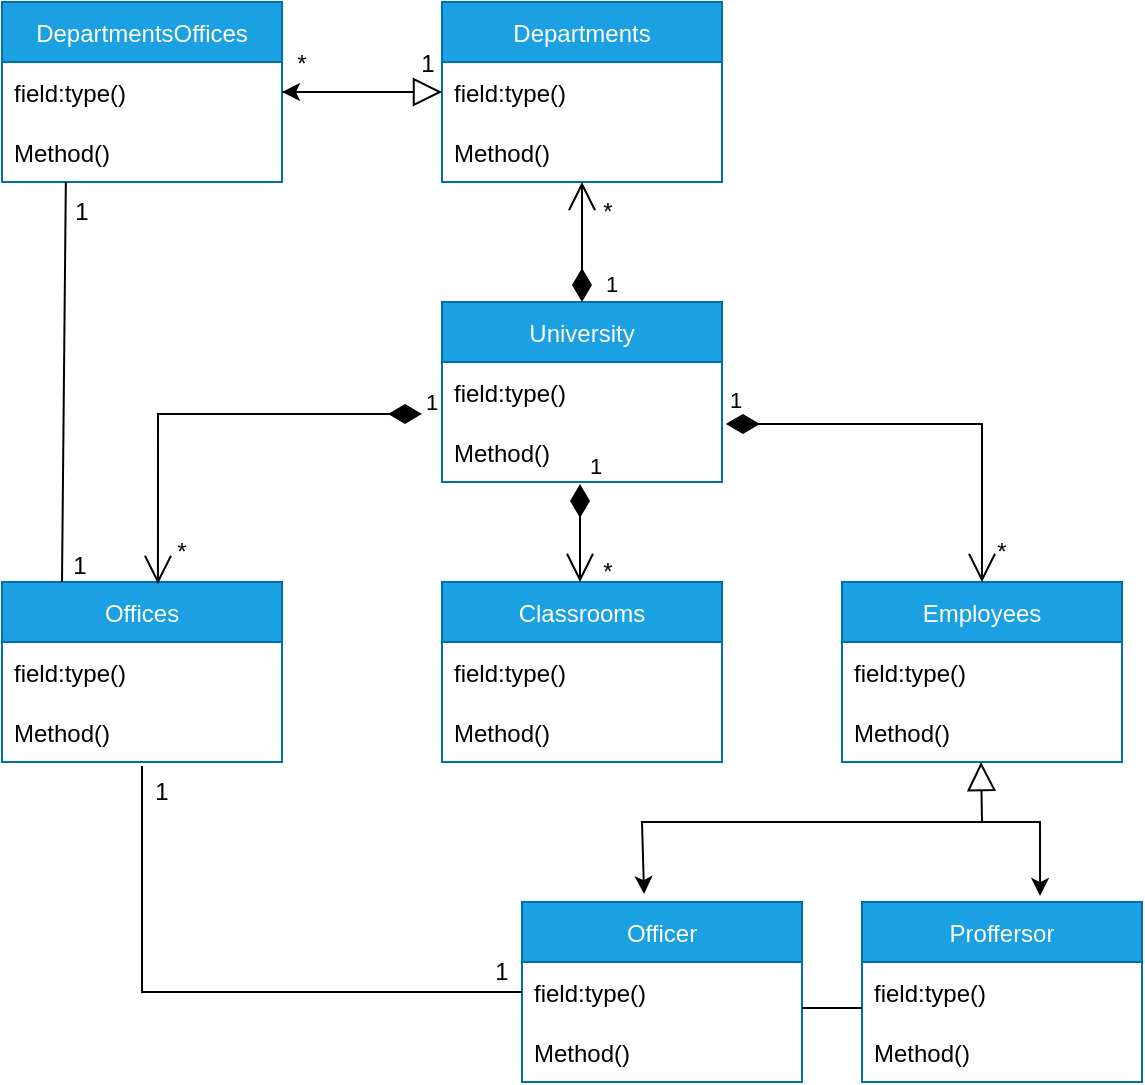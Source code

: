 <mxfile version="16.2.7" type="device"><diagram id="bQinzkaWXAr9fzlt8FIC" name="Page-1"><mxGraphModel dx="1292" dy="566" grid="1" gridSize="10" guides="1" tooltips="1" connect="1" arrows="1" fold="1" page="1" pageScale="1" pageWidth="827" pageHeight="1169" math="0" shadow="0"><root><mxCell id="0"/><mxCell id="1" parent="0"/><mxCell id="AeReGkcyPuxEnW992PUx-8" value="University" style="swimlane;fontStyle=0;childLayout=stackLayout;horizontal=1;startSize=30;horizontalStack=0;resizeParent=1;resizeParentMax=0;resizeLast=0;collapsible=1;marginBottom=0;fillColor=#1ba1e2;strokeColor=#006EAF;fontColor=#ffffff;" vertex="1" parent="1"><mxGeometry x="300" y="180" width="140" height="90" as="geometry"><mxRectangle x="474" y="184" width="50" height="30" as="alternateBounds"/></mxGeometry></mxCell><mxCell id="AeReGkcyPuxEnW992PUx-9" value="field:type()" style="text;strokeColor=none;fillColor=none;align=left;verticalAlign=middle;spacingLeft=4;spacingRight=4;overflow=hidden;points=[[0,0.5],[1,0.5]];portConstraint=eastwest;rotatable=0;" vertex="1" parent="AeReGkcyPuxEnW992PUx-8"><mxGeometry y="30" width="140" height="30" as="geometry"/></mxCell><mxCell id="AeReGkcyPuxEnW992PUx-11" value="Method()" style="text;strokeColor=none;fillColor=none;align=left;verticalAlign=middle;spacingLeft=4;spacingRight=4;overflow=hidden;points=[[0,0.5],[1,0.5]];portConstraint=eastwest;rotatable=0;" vertex="1" parent="AeReGkcyPuxEnW992PUx-8"><mxGeometry y="60" width="140" height="30" as="geometry"/></mxCell><mxCell id="AeReGkcyPuxEnW992PUx-12" value="Classrooms" style="swimlane;fontStyle=0;childLayout=stackLayout;horizontal=1;startSize=30;horizontalStack=0;resizeParent=1;resizeParentMax=0;resizeLast=0;collapsible=1;marginBottom=0;fillColor=#1ba1e2;fontColor=#ffffff;strokeColor=#006EAF;" vertex="1" parent="1"><mxGeometry x="300" y="320" width="140" height="90" as="geometry"><mxRectangle x="474" y="184" width="50" height="30" as="alternateBounds"/></mxGeometry></mxCell><mxCell id="AeReGkcyPuxEnW992PUx-13" value="field:type()" style="text;strokeColor=none;fillColor=none;align=left;verticalAlign=middle;spacingLeft=4;spacingRight=4;overflow=hidden;points=[[0,0.5],[1,0.5]];portConstraint=eastwest;rotatable=0;" vertex="1" parent="AeReGkcyPuxEnW992PUx-12"><mxGeometry y="30" width="140" height="30" as="geometry"/></mxCell><mxCell id="AeReGkcyPuxEnW992PUx-14" value="Method()" style="text;strokeColor=none;fillColor=none;align=left;verticalAlign=middle;spacingLeft=4;spacingRight=4;overflow=hidden;points=[[0,0.5],[1,0.5]];portConstraint=eastwest;rotatable=0;" vertex="1" parent="AeReGkcyPuxEnW992PUx-12"><mxGeometry y="60" width="140" height="30" as="geometry"/></mxCell><mxCell id="AeReGkcyPuxEnW992PUx-15" value="Offices" style="swimlane;fontStyle=0;childLayout=stackLayout;horizontal=1;startSize=30;horizontalStack=0;resizeParent=1;resizeParentMax=0;resizeLast=0;collapsible=1;marginBottom=0;fillColor=#1ba1e2;fontColor=#ffffff;strokeColor=#006EAF;" vertex="1" parent="1"><mxGeometry x="80" y="320" width="140" height="90" as="geometry"><mxRectangle x="474" y="184" width="50" height="30" as="alternateBounds"/></mxGeometry></mxCell><mxCell id="AeReGkcyPuxEnW992PUx-16" value="field:type()" style="text;strokeColor=none;fillColor=none;align=left;verticalAlign=middle;spacingLeft=4;spacingRight=4;overflow=hidden;points=[[0,0.5],[1,0.5]];portConstraint=eastwest;rotatable=0;" vertex="1" parent="AeReGkcyPuxEnW992PUx-15"><mxGeometry y="30" width="140" height="30" as="geometry"/></mxCell><mxCell id="AeReGkcyPuxEnW992PUx-17" value="Method()" style="text;strokeColor=none;fillColor=none;align=left;verticalAlign=middle;spacingLeft=4;spacingRight=4;overflow=hidden;points=[[0,0.5],[1,0.5]];portConstraint=eastwest;rotatable=0;" vertex="1" parent="AeReGkcyPuxEnW992PUx-15"><mxGeometry y="60" width="140" height="30" as="geometry"/></mxCell><mxCell id="AeReGkcyPuxEnW992PUx-18" value="Departments" style="swimlane;fontStyle=0;childLayout=stackLayout;horizontal=1;startSize=30;horizontalStack=0;resizeParent=1;resizeParentMax=0;resizeLast=0;collapsible=1;marginBottom=0;fillColor=#1ba1e2;fontColor=#ffffff;strokeColor=#006EAF;" vertex="1" parent="1"><mxGeometry x="300" y="30" width="140" height="90" as="geometry"><mxRectangle x="474" y="184" width="50" height="30" as="alternateBounds"/></mxGeometry></mxCell><mxCell id="AeReGkcyPuxEnW992PUx-19" value="field:type()" style="text;strokeColor=none;fillColor=none;align=left;verticalAlign=middle;spacingLeft=4;spacingRight=4;overflow=hidden;points=[[0,0.5],[1,0.5]];portConstraint=eastwest;rotatable=0;" vertex="1" parent="AeReGkcyPuxEnW992PUx-18"><mxGeometry y="30" width="140" height="30" as="geometry"/></mxCell><mxCell id="AeReGkcyPuxEnW992PUx-20" value="Method()" style="text;strokeColor=none;fillColor=none;align=left;verticalAlign=middle;spacingLeft=4;spacingRight=4;overflow=hidden;points=[[0,0.5],[1,0.5]];portConstraint=eastwest;rotatable=0;" vertex="1" parent="AeReGkcyPuxEnW992PUx-18"><mxGeometry y="60" width="140" height="30" as="geometry"/></mxCell><mxCell id="AeReGkcyPuxEnW992PUx-21" value="Employees" style="swimlane;fontStyle=0;childLayout=stackLayout;horizontal=1;startSize=30;horizontalStack=0;resizeParent=1;resizeParentMax=0;resizeLast=0;collapsible=1;marginBottom=0;fillColor=#1ba1e2;fontColor=#ffffff;strokeColor=#006EAF;" vertex="1" parent="1"><mxGeometry x="500" y="320" width="140" height="90" as="geometry"><mxRectangle x="474" y="184" width="50" height="30" as="alternateBounds"/></mxGeometry></mxCell><mxCell id="AeReGkcyPuxEnW992PUx-22" value="field:type()" style="text;strokeColor=none;fillColor=none;align=left;verticalAlign=middle;spacingLeft=4;spacingRight=4;overflow=hidden;points=[[0,0.5],[1,0.5]];portConstraint=eastwest;rotatable=0;" vertex="1" parent="AeReGkcyPuxEnW992PUx-21"><mxGeometry y="30" width="140" height="30" as="geometry"/></mxCell><mxCell id="AeReGkcyPuxEnW992PUx-23" value="Method()" style="text;strokeColor=none;fillColor=none;align=left;verticalAlign=middle;spacingLeft=4;spacingRight=4;overflow=hidden;points=[[0,0.5],[1,0.5]];portConstraint=eastwest;rotatable=0;" vertex="1" parent="AeReGkcyPuxEnW992PUx-21"><mxGeometry y="60" width="140" height="30" as="geometry"/></mxCell><mxCell id="AeReGkcyPuxEnW992PUx-24" value="Officer" style="swimlane;fontStyle=0;childLayout=stackLayout;horizontal=1;startSize=30;horizontalStack=0;resizeParent=1;resizeParentMax=0;resizeLast=0;collapsible=1;marginBottom=0;fillColor=#1ba1e2;fontColor=#ffffff;strokeColor=#006EAF;" vertex="1" parent="1"><mxGeometry x="340" y="480" width="140" height="90" as="geometry"><mxRectangle x="474" y="184" width="50" height="30" as="alternateBounds"/></mxGeometry></mxCell><mxCell id="AeReGkcyPuxEnW992PUx-25" value="field:type()" style="text;strokeColor=none;fillColor=none;align=left;verticalAlign=middle;spacingLeft=4;spacingRight=4;overflow=hidden;points=[[0,0.5],[1,0.5]];portConstraint=eastwest;rotatable=0;" vertex="1" parent="AeReGkcyPuxEnW992PUx-24"><mxGeometry y="30" width="140" height="30" as="geometry"/></mxCell><mxCell id="AeReGkcyPuxEnW992PUx-26" value="Method()" style="text;strokeColor=none;fillColor=none;align=left;verticalAlign=middle;spacingLeft=4;spacingRight=4;overflow=hidden;points=[[0,0.5],[1,0.5]];portConstraint=eastwest;rotatable=0;" vertex="1" parent="AeReGkcyPuxEnW992PUx-24"><mxGeometry y="60" width="140" height="30" as="geometry"/></mxCell><mxCell id="AeReGkcyPuxEnW992PUx-27" value="Proffersor" style="swimlane;fontStyle=0;childLayout=stackLayout;horizontal=1;startSize=30;horizontalStack=0;resizeParent=1;resizeParentMax=0;resizeLast=0;collapsible=1;marginBottom=0;fillColor=#1ba1e2;fontColor=#ffffff;strokeColor=#006EAF;" vertex="1" parent="1"><mxGeometry x="510" y="480" width="140" height="90" as="geometry"><mxRectangle x="474" y="184" width="50" height="30" as="alternateBounds"/></mxGeometry></mxCell><mxCell id="AeReGkcyPuxEnW992PUx-28" value="field:type()" style="text;strokeColor=none;fillColor=none;align=left;verticalAlign=middle;spacingLeft=4;spacingRight=4;overflow=hidden;points=[[0,0.5],[1,0.5]];portConstraint=eastwest;rotatable=0;" vertex="1" parent="AeReGkcyPuxEnW992PUx-27"><mxGeometry y="30" width="140" height="30" as="geometry"/></mxCell><mxCell id="AeReGkcyPuxEnW992PUx-29" value="Method()" style="text;strokeColor=none;fillColor=none;align=left;verticalAlign=middle;spacingLeft=4;spacingRight=4;overflow=hidden;points=[[0,0.5],[1,0.5]];portConstraint=eastwest;rotatable=0;" vertex="1" parent="AeReGkcyPuxEnW992PUx-27"><mxGeometry y="60" width="140" height="30" as="geometry"/></mxCell><mxCell id="AeReGkcyPuxEnW992PUx-30" value="1" style="endArrow=open;html=1;endSize=12;startArrow=diamondThin;startSize=14;startFill=1;edgeStyle=orthogonalEdgeStyle;align=left;verticalAlign=bottom;rounded=0;exitX=0.493;exitY=1.033;exitDx=0;exitDy=0;exitPerimeter=0;" edge="1" parent="1" source="AeReGkcyPuxEnW992PUx-11"><mxGeometry x="-1" y="3" relative="1" as="geometry"><mxPoint x="180" y="400" as="sourcePoint"/><mxPoint x="369" y="320" as="targetPoint"/></mxGeometry></mxCell><mxCell id="AeReGkcyPuxEnW992PUx-31" value="1" style="endArrow=open;html=1;endSize=12;startArrow=diamondThin;startSize=14;startFill=1;edgeStyle=orthogonalEdgeStyle;align=left;verticalAlign=bottom;rounded=0;entryX=0.557;entryY=0.011;entryDx=0;entryDy=0;entryPerimeter=0;" edge="1" parent="1" target="AeReGkcyPuxEnW992PUx-15"><mxGeometry x="-1" y="3" relative="1" as="geometry"><mxPoint x="290" y="236" as="sourcePoint"/><mxPoint x="260" y="250" as="targetPoint"/><Array as="points"><mxPoint x="158" y="236"/></Array></mxGeometry></mxCell><mxCell id="AeReGkcyPuxEnW992PUx-33" value="1" style="endArrow=open;html=1;endSize=12;startArrow=diamondThin;startSize=14;startFill=1;edgeStyle=orthogonalEdgeStyle;align=left;verticalAlign=bottom;rounded=0;entryX=0.5;entryY=0;entryDx=0;entryDy=0;exitX=1.014;exitY=0.033;exitDx=0;exitDy=0;exitPerimeter=0;" edge="1" parent="1" source="AeReGkcyPuxEnW992PUx-11" target="AeReGkcyPuxEnW992PUx-21"><mxGeometry x="-1" y="3" relative="1" as="geometry"><mxPoint x="180" y="400" as="sourcePoint"/><mxPoint x="340" y="400" as="targetPoint"/><Array as="points"><mxPoint x="570" y="241"/></Array></mxGeometry></mxCell><mxCell id="AeReGkcyPuxEnW992PUx-37" value="DepartmentsOffices" style="swimlane;fontStyle=0;childLayout=stackLayout;horizontal=1;startSize=30;horizontalStack=0;resizeParent=1;resizeParentMax=0;resizeLast=0;collapsible=1;marginBottom=0;fillColor=#1ba1e2;fontColor=#ffffff;strokeColor=#006EAF;" vertex="1" parent="1"><mxGeometry x="80" y="30" width="140" height="90" as="geometry"><mxRectangle x="474" y="184" width="50" height="30" as="alternateBounds"/></mxGeometry></mxCell><mxCell id="AeReGkcyPuxEnW992PUx-38" value="field:type()" style="text;strokeColor=none;fillColor=none;align=left;verticalAlign=middle;spacingLeft=4;spacingRight=4;overflow=hidden;points=[[0,0.5],[1,0.5]];portConstraint=eastwest;rotatable=0;" vertex="1" parent="AeReGkcyPuxEnW992PUx-37"><mxGeometry y="30" width="140" height="30" as="geometry"/></mxCell><mxCell id="AeReGkcyPuxEnW992PUx-39" value="Method()" style="text;strokeColor=none;fillColor=none;align=left;verticalAlign=middle;spacingLeft=4;spacingRight=4;overflow=hidden;points=[[0,0.5],[1,0.5]];portConstraint=eastwest;rotatable=0;" vertex="1" parent="AeReGkcyPuxEnW992PUx-37"><mxGeometry y="60" width="140" height="30" as="geometry"/></mxCell><mxCell id="AeReGkcyPuxEnW992PUx-40" value="" style="endArrow=block;endFill=0;endSize=12;html=1;rounded=0;entryX=0;entryY=0.5;entryDx=0;entryDy=0;exitX=1;exitY=0.5;exitDx=0;exitDy=0;strokeWidth=1;jumpSize=11;" edge="1" parent="1" source="AeReGkcyPuxEnW992PUx-38" target="AeReGkcyPuxEnW992PUx-19"><mxGeometry width="160" relative="1" as="geometry"><mxPoint x="170" y="530" as="sourcePoint"/><mxPoint x="260" y="450" as="targetPoint"/><Array as="points"/></mxGeometry></mxCell><mxCell id="AeReGkcyPuxEnW992PUx-41" value="" style="endArrow=classic;html=1;rounded=0;strokeWidth=1;jumpSize=11;entryX=1;entryY=0.5;entryDx=0;entryDy=0;" edge="1" parent="1" target="AeReGkcyPuxEnW992PUx-38"><mxGeometry width="50" height="50" relative="1" as="geometry"><mxPoint x="270" y="75" as="sourcePoint"/><mxPoint x="290" y="380" as="targetPoint"/></mxGeometry></mxCell><mxCell id="AeReGkcyPuxEnW992PUx-42" value="" style="endArrow=block;endFill=0;endSize=12;html=1;rounded=0;entryX=0;entryY=0.5;entryDx=0;entryDy=0;strokeWidth=1;jumpSize=11;" edge="1" parent="1"><mxGeometry width="160" relative="1" as="geometry"><mxPoint x="570" y="440" as="sourcePoint"/><mxPoint x="569.5" y="410" as="targetPoint"/><Array as="points"/></mxGeometry></mxCell><mxCell id="AeReGkcyPuxEnW992PUx-43" value="" style="endArrow=classic;html=1;rounded=0;strokeWidth=1;jumpSize=11;entryX=0.436;entryY=-0.044;entryDx=0;entryDy=0;entryPerimeter=0;" edge="1" parent="1" target="AeReGkcyPuxEnW992PUx-24"><mxGeometry width="50" height="50" relative="1" as="geometry"><mxPoint x="570" y="440" as="sourcePoint"/><mxPoint x="400" y="470" as="targetPoint"/><Array as="points"><mxPoint x="400" y="440"/></Array></mxGeometry></mxCell><mxCell id="AeReGkcyPuxEnW992PUx-45" value="" style="endArrow=classic;html=1;rounded=0;strokeWidth=1;jumpSize=11;entryX=0.636;entryY=-0.033;entryDx=0;entryDy=0;entryPerimeter=0;" edge="1" parent="1" target="AeReGkcyPuxEnW992PUx-27"><mxGeometry width="50" height="50" relative="1" as="geometry"><mxPoint x="570" y="440" as="sourcePoint"/><mxPoint x="190" y="170" as="targetPoint"/><Array as="points"><mxPoint x="599" y="440"/></Array></mxGeometry></mxCell><mxCell id="AeReGkcyPuxEnW992PUx-46" value="" style="line;strokeWidth=1;fillColor=none;align=left;verticalAlign=middle;spacingTop=-1;spacingLeft=3;spacingRight=3;rotatable=0;labelPosition=right;points=[];portConstraint=eastwest;" vertex="1" parent="1"><mxGeometry x="150" y="521" width="190" height="8" as="geometry"/></mxCell><mxCell id="AeReGkcyPuxEnW992PUx-49" value="" style="endArrow=none;html=1;rounded=0;strokeWidth=1;jumpSize=11;entryX=0.5;entryY=1.067;entryDx=0;entryDy=0;entryPerimeter=0;exitX=0;exitY=0.573;exitDx=0;exitDy=0;exitPerimeter=0;" edge="1" parent="1" source="AeReGkcyPuxEnW992PUx-46" target="AeReGkcyPuxEnW992PUx-17"><mxGeometry width="50" height="50" relative="1" as="geometry"><mxPoint x="120" y="525" as="sourcePoint"/><mxPoint x="150" y="420" as="targetPoint"/></mxGeometry></mxCell><mxCell id="AeReGkcyPuxEnW992PUx-51" value="" style="endArrow=none;html=1;rounded=0;strokeWidth=1;jumpSize=11;entryX=0.228;entryY=1.002;entryDx=0;entryDy=0;entryPerimeter=0;" edge="1" parent="1" target="AeReGkcyPuxEnW992PUx-39"><mxGeometry width="50" height="50" relative="1" as="geometry"><mxPoint x="110" y="320" as="sourcePoint"/><mxPoint x="110" y="250" as="targetPoint"/></mxGeometry></mxCell><mxCell id="AeReGkcyPuxEnW992PUx-53" value="*" style="text;html=1;strokeColor=none;fillColor=none;align=center;verticalAlign=middle;whiteSpace=wrap;rounded=0;" vertex="1" parent="1"><mxGeometry x="353" y="300" width="60" height="30" as="geometry"/></mxCell><mxCell id="AeReGkcyPuxEnW992PUx-57" value="*" style="text;html=1;strokeColor=none;fillColor=none;align=center;verticalAlign=middle;whiteSpace=wrap;rounded=0;" vertex="1" parent="1"><mxGeometry x="140" y="290" width="60" height="30" as="geometry"/></mxCell><mxCell id="AeReGkcyPuxEnW992PUx-59" value="*" style="text;html=1;strokeColor=none;fillColor=none;align=center;verticalAlign=middle;whiteSpace=wrap;rounded=0;" vertex="1" parent="1"><mxGeometry x="550" y="290" width="60" height="30" as="geometry"/></mxCell><mxCell id="AeReGkcyPuxEnW992PUx-60" value="1" style="text;html=1;strokeColor=none;fillColor=none;align=center;verticalAlign=middle;whiteSpace=wrap;rounded=0;" vertex="1" parent="1"><mxGeometry x="263" y="46" width="60" height="30" as="geometry"/></mxCell><mxCell id="AeReGkcyPuxEnW992PUx-61" value="*" style="text;html=1;strokeColor=none;fillColor=none;align=center;verticalAlign=middle;whiteSpace=wrap;rounded=0;" vertex="1" parent="1"><mxGeometry x="200" y="46" width="60" height="30" as="geometry"/></mxCell><mxCell id="AeReGkcyPuxEnW992PUx-62" value="1" style="text;html=1;strokeColor=none;fillColor=none;align=center;verticalAlign=middle;whiteSpace=wrap;rounded=0;" vertex="1" parent="1"><mxGeometry x="90" y="120" width="60" height="30" as="geometry"/></mxCell><mxCell id="AeReGkcyPuxEnW992PUx-63" value="1" style="text;html=1;strokeColor=none;fillColor=none;align=center;verticalAlign=middle;whiteSpace=wrap;rounded=0;" vertex="1" parent="1"><mxGeometry x="89" y="297" width="60" height="30" as="geometry"/></mxCell><mxCell id="AeReGkcyPuxEnW992PUx-64" value="1" style="text;html=1;strokeColor=none;fillColor=none;align=center;verticalAlign=middle;whiteSpace=wrap;rounded=0;" vertex="1" parent="1"><mxGeometry x="130" y="410" width="60" height="30" as="geometry"/></mxCell><mxCell id="AeReGkcyPuxEnW992PUx-65" value="1" style="text;html=1;strokeColor=none;fillColor=none;align=center;verticalAlign=middle;whiteSpace=wrap;rounded=0;" vertex="1" parent="1"><mxGeometry x="300" y="500" width="60" height="30" as="geometry"/></mxCell><mxCell id="AeReGkcyPuxEnW992PUx-68" value="" style="line;strokeWidth=1;fillColor=none;align=left;verticalAlign=middle;spacingTop=-1;spacingLeft=3;spacingRight=3;rotatable=0;labelPosition=right;points=[];portConstraint=eastwest;" vertex="1" parent="1"><mxGeometry x="480" y="529" width="30" height="8" as="geometry"/></mxCell><mxCell id="AeReGkcyPuxEnW992PUx-71" value="1" style="endArrow=open;html=1;endSize=12;startArrow=diamondThin;startSize=14;startFill=1;edgeStyle=orthogonalEdgeStyle;align=left;verticalAlign=bottom;rounded=0;strokeWidth=1;jumpSize=11;" edge="1" parent="1"><mxGeometry x="-1" y="-10" relative="1" as="geometry"><mxPoint x="370" y="180" as="sourcePoint"/><mxPoint x="370" y="120" as="targetPoint"/><Array as="points"><mxPoint x="370" y="160"/><mxPoint x="370" y="160"/></Array><mxPoint as="offset"/></mxGeometry></mxCell><mxCell id="AeReGkcyPuxEnW992PUx-72" value="*" style="text;html=1;strokeColor=none;fillColor=none;align=center;verticalAlign=middle;whiteSpace=wrap;rounded=0;" vertex="1" parent="1"><mxGeometry x="353" y="120" width="60" height="30" as="geometry"/></mxCell></root></mxGraphModel></diagram></mxfile>